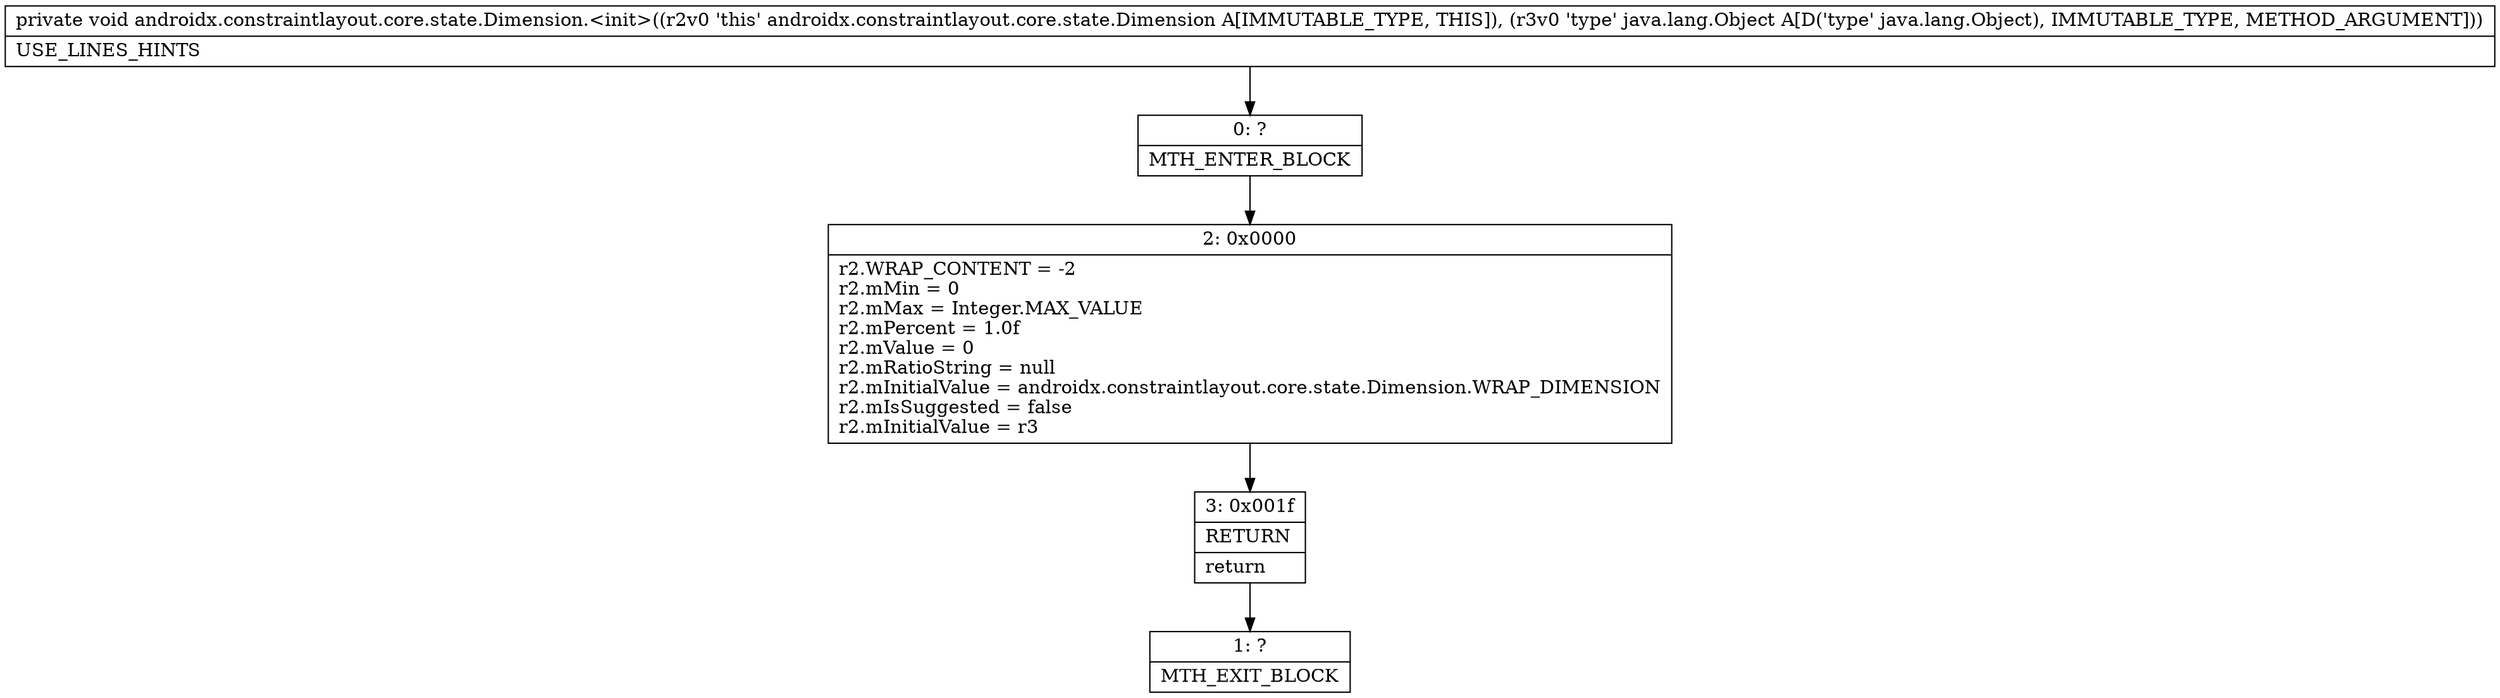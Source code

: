 digraph "CFG forandroidx.constraintlayout.core.state.Dimension.\<init\>(Ljava\/lang\/Object;)V" {
Node_0 [shape=record,label="{0\:\ ?|MTH_ENTER_BLOCK\l}"];
Node_2 [shape=record,label="{2\:\ 0x0000|r2.WRAP_CONTENT = \-2\lr2.mMin = 0\lr2.mMax = Integer.MAX_VALUE\lr2.mPercent = 1.0f\lr2.mValue = 0\lr2.mRatioString = null\lr2.mInitialValue = androidx.constraintlayout.core.state.Dimension.WRAP_DIMENSION\lr2.mIsSuggested = false\lr2.mInitialValue = r3\l}"];
Node_3 [shape=record,label="{3\:\ 0x001f|RETURN\l|return\l}"];
Node_1 [shape=record,label="{1\:\ ?|MTH_EXIT_BLOCK\l}"];
MethodNode[shape=record,label="{private void androidx.constraintlayout.core.state.Dimension.\<init\>((r2v0 'this' androidx.constraintlayout.core.state.Dimension A[IMMUTABLE_TYPE, THIS]), (r3v0 'type' java.lang.Object A[D('type' java.lang.Object), IMMUTABLE_TYPE, METHOD_ARGUMENT]))  | USE_LINES_HINTS\l}"];
MethodNode -> Node_0;Node_0 -> Node_2;
Node_2 -> Node_3;
Node_3 -> Node_1;
}

